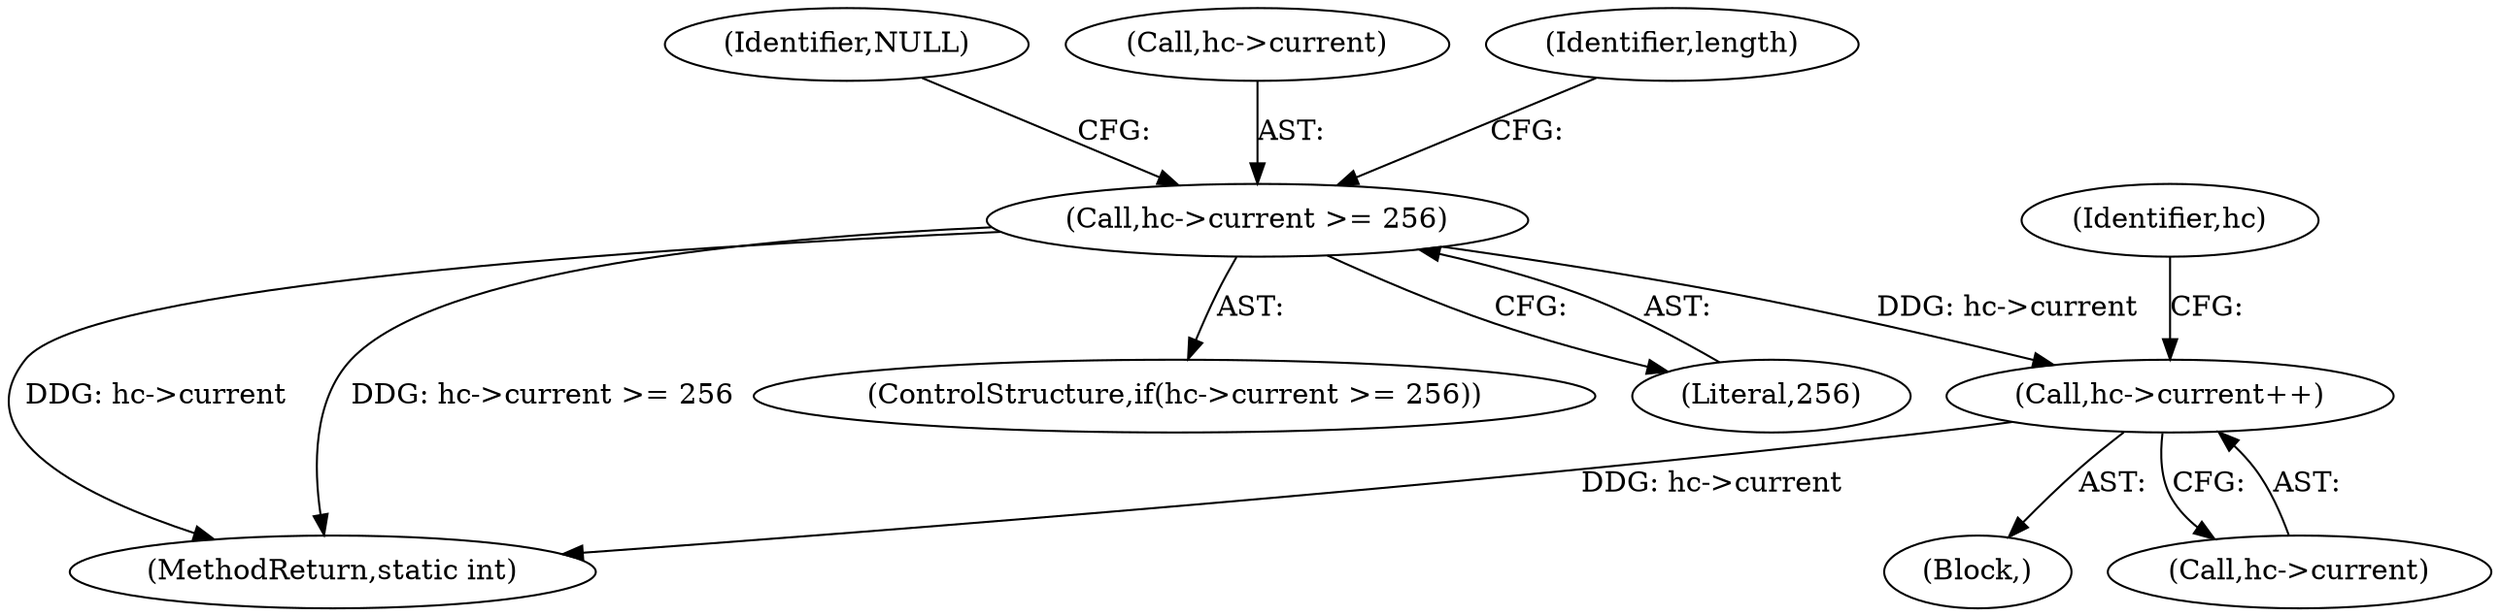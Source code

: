 digraph "0_libav_cd4663dc80323ba64989d0c103d51ad3ee0e9c2f@pointer" {
"1000189" [label="(Call,hc->current++)"];
"1000125" [label="(Call,hc->current >= 256)"];
"1000190" [label="(Call,hc->current)"];
"1000234" [label="(MethodReturn,static int)"];
"1000124" [label="(ControlStructure,if(hc->current >= 256))"];
"1000189" [label="(Call,hc->current++)"];
"1000132" [label="(Identifier,NULL)"];
"1000126" [label="(Call,hc->current)"];
"1000196" [label="(Identifier,hc)"];
"1000129" [label="(Literal,256)"];
"1000125" [label="(Call,hc->current >= 256)"];
"1000123" [label="(Block,)"];
"1000138" [label="(Identifier,length)"];
"1000189" -> "1000123"  [label="AST: "];
"1000189" -> "1000190"  [label="CFG: "];
"1000190" -> "1000189"  [label="AST: "];
"1000196" -> "1000189"  [label="CFG: "];
"1000189" -> "1000234"  [label="DDG: hc->current"];
"1000125" -> "1000189"  [label="DDG: hc->current"];
"1000125" -> "1000124"  [label="AST: "];
"1000125" -> "1000129"  [label="CFG: "];
"1000126" -> "1000125"  [label="AST: "];
"1000129" -> "1000125"  [label="AST: "];
"1000132" -> "1000125"  [label="CFG: "];
"1000138" -> "1000125"  [label="CFG: "];
"1000125" -> "1000234"  [label="DDG: hc->current"];
"1000125" -> "1000234"  [label="DDG: hc->current >= 256"];
}
